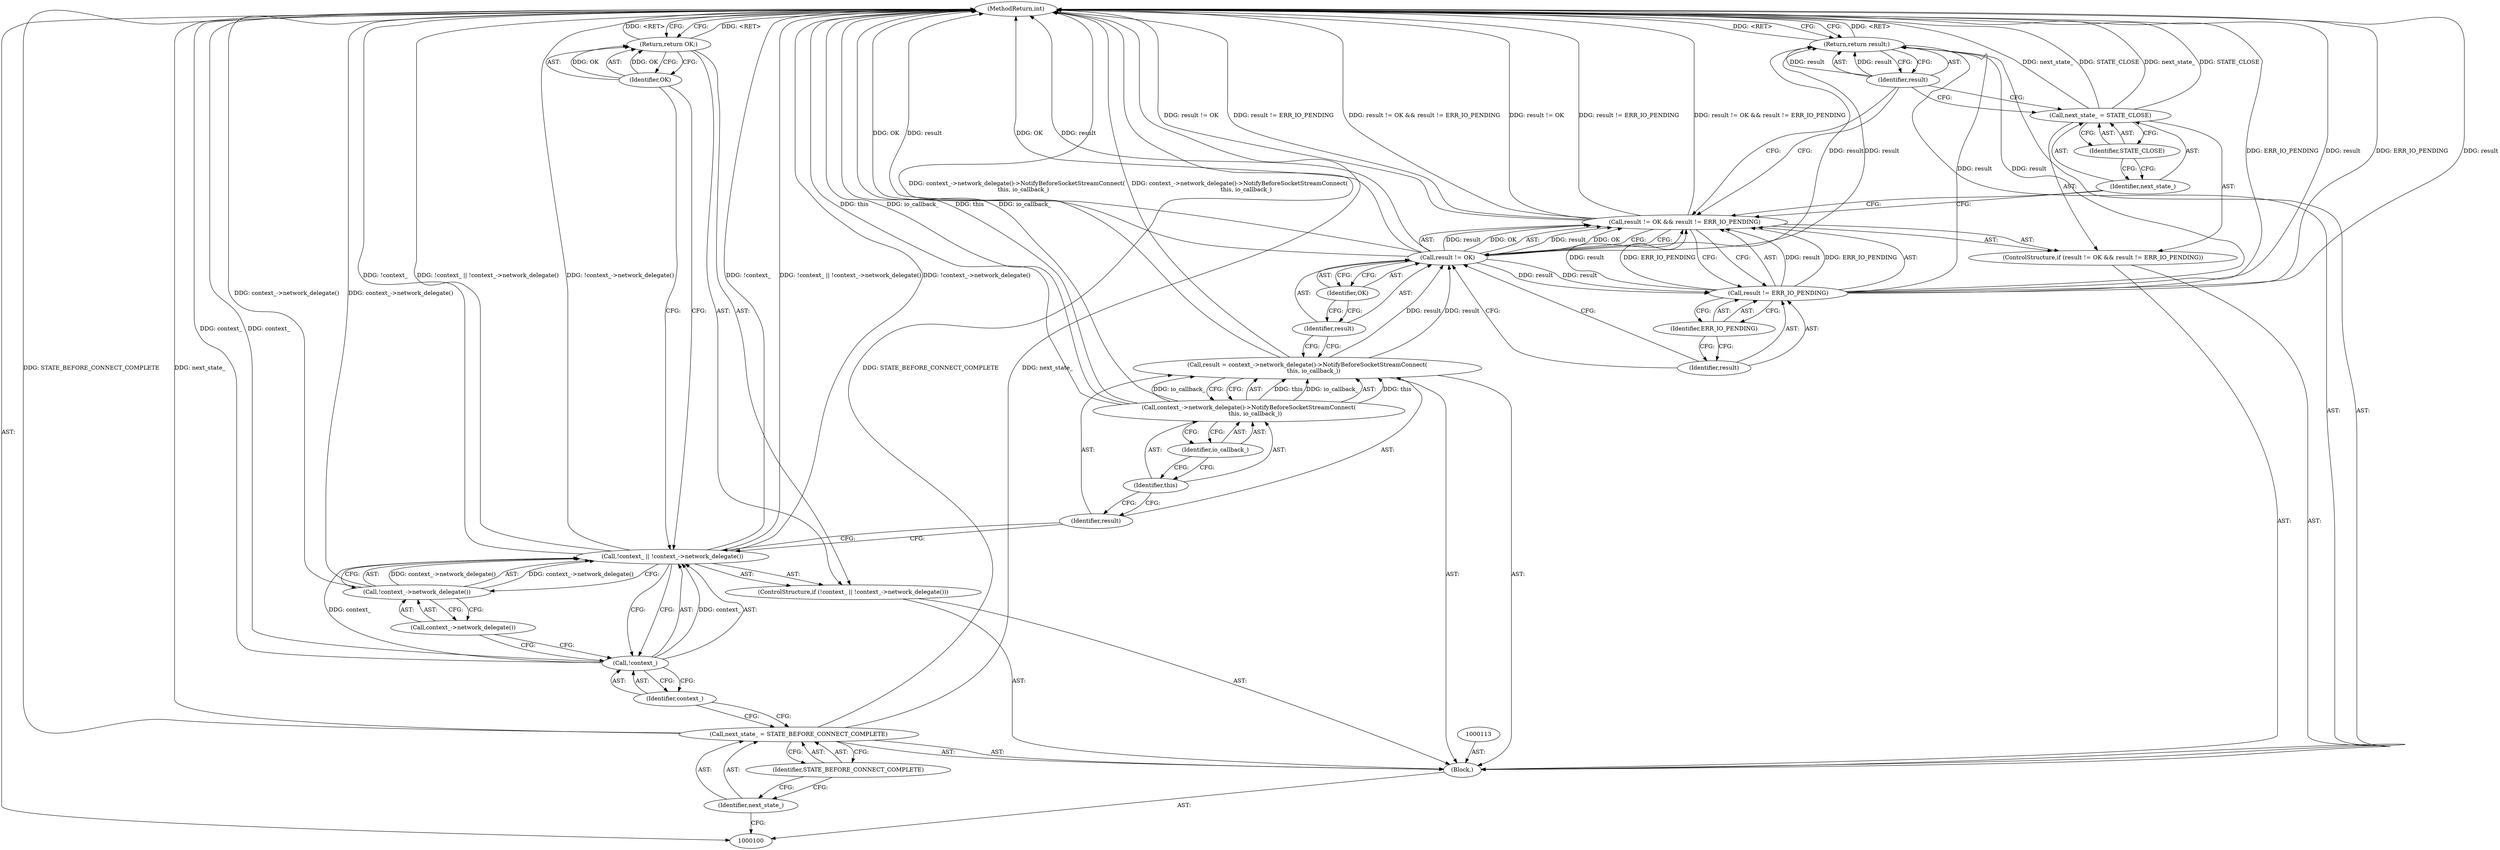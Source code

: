 digraph "0_Chrome_ca8cc70b2de822b939f87effc7c2b83bac280a44_2" {
"1000132" [label="(MethodReturn,int)"];
"1000101" [label="(Block,)"];
"1000130" [label="(Return,return result;)"];
"1000131" [label="(Identifier,result)"];
"1000104" [label="(Identifier,STATE_BEFORE_CONNECT_COMPLETE)"];
"1000102" [label="(Call,next_state_ = STATE_BEFORE_CONNECT_COMPLETE)"];
"1000103" [label="(Identifier,next_state_)"];
"1000109" [label="(Call,!context_->network_delegate())"];
"1000105" [label="(ControlStructure,if (!context_ || !context_->network_delegate()))"];
"1000110" [label="(Call,context_->network_delegate())"];
"1000106" [label="(Call,!context_ || !context_->network_delegate())"];
"1000107" [label="(Call,!context_)"];
"1000108" [label="(Identifier,context_)"];
"1000112" [label="(Identifier,OK)"];
"1000111" [label="(Return,return OK;)"];
"1000116" [label="(Call,context_->network_delegate()->NotifyBeforeSocketStreamConnect(\n       this, io_callback_))"];
"1000114" [label="(Call,result = context_->network_delegate()->NotifyBeforeSocketStreamConnect(\n       this, io_callback_))"];
"1000115" [label="(Identifier,result)"];
"1000118" [label="(Identifier,io_callback_)"];
"1000117" [label="(Identifier,this)"];
"1000123" [label="(Identifier,OK)"];
"1000119" [label="(ControlStructure,if (result != OK && result != ERR_IO_PENDING))"];
"1000124" [label="(Call,result != ERR_IO_PENDING)"];
"1000125" [label="(Identifier,result)"];
"1000126" [label="(Identifier,ERR_IO_PENDING)"];
"1000120" [label="(Call,result != OK && result != ERR_IO_PENDING)"];
"1000121" [label="(Call,result != OK)"];
"1000122" [label="(Identifier,result)"];
"1000129" [label="(Identifier,STATE_CLOSE)"];
"1000127" [label="(Call,next_state_ = STATE_CLOSE)"];
"1000128" [label="(Identifier,next_state_)"];
"1000132" -> "1000100"  [label="AST: "];
"1000132" -> "1000111"  [label="CFG: "];
"1000132" -> "1000130"  [label="CFG: "];
"1000111" -> "1000132"  [label="DDG: <RET>"];
"1000116" -> "1000132"  [label="DDG: this"];
"1000116" -> "1000132"  [label="DDG: io_callback_"];
"1000124" -> "1000132"  [label="DDG: ERR_IO_PENDING"];
"1000124" -> "1000132"  [label="DDG: result"];
"1000107" -> "1000132"  [label="DDG: context_"];
"1000106" -> "1000132"  [label="DDG: !context_"];
"1000106" -> "1000132"  [label="DDG: !context_ || !context_->network_delegate()"];
"1000106" -> "1000132"  [label="DDG: !context_->network_delegate()"];
"1000102" -> "1000132"  [label="DDG: STATE_BEFORE_CONNECT_COMPLETE"];
"1000102" -> "1000132"  [label="DDG: next_state_"];
"1000121" -> "1000132"  [label="DDG: OK"];
"1000121" -> "1000132"  [label="DDG: result"];
"1000120" -> "1000132"  [label="DDG: result != OK"];
"1000120" -> "1000132"  [label="DDG: result != ERR_IO_PENDING"];
"1000120" -> "1000132"  [label="DDG: result != OK && result != ERR_IO_PENDING"];
"1000127" -> "1000132"  [label="DDG: next_state_"];
"1000127" -> "1000132"  [label="DDG: STATE_CLOSE"];
"1000114" -> "1000132"  [label="DDG: context_->network_delegate()->NotifyBeforeSocketStreamConnect(\n       this, io_callback_)"];
"1000109" -> "1000132"  [label="DDG: context_->network_delegate()"];
"1000130" -> "1000132"  [label="DDG: <RET>"];
"1000101" -> "1000100"  [label="AST: "];
"1000102" -> "1000101"  [label="AST: "];
"1000105" -> "1000101"  [label="AST: "];
"1000113" -> "1000101"  [label="AST: "];
"1000114" -> "1000101"  [label="AST: "];
"1000119" -> "1000101"  [label="AST: "];
"1000130" -> "1000101"  [label="AST: "];
"1000130" -> "1000101"  [label="AST: "];
"1000130" -> "1000131"  [label="CFG: "];
"1000131" -> "1000130"  [label="AST: "];
"1000132" -> "1000130"  [label="CFG: "];
"1000130" -> "1000132"  [label="DDG: <RET>"];
"1000131" -> "1000130"  [label="DDG: result"];
"1000124" -> "1000130"  [label="DDG: result"];
"1000121" -> "1000130"  [label="DDG: result"];
"1000131" -> "1000130"  [label="AST: "];
"1000131" -> "1000127"  [label="CFG: "];
"1000131" -> "1000120"  [label="CFG: "];
"1000130" -> "1000131"  [label="CFG: "];
"1000131" -> "1000130"  [label="DDG: result"];
"1000104" -> "1000102"  [label="AST: "];
"1000104" -> "1000103"  [label="CFG: "];
"1000102" -> "1000104"  [label="CFG: "];
"1000102" -> "1000101"  [label="AST: "];
"1000102" -> "1000104"  [label="CFG: "];
"1000103" -> "1000102"  [label="AST: "];
"1000104" -> "1000102"  [label="AST: "];
"1000108" -> "1000102"  [label="CFG: "];
"1000102" -> "1000132"  [label="DDG: STATE_BEFORE_CONNECT_COMPLETE"];
"1000102" -> "1000132"  [label="DDG: next_state_"];
"1000103" -> "1000102"  [label="AST: "];
"1000103" -> "1000100"  [label="CFG: "];
"1000104" -> "1000103"  [label="CFG: "];
"1000109" -> "1000106"  [label="AST: "];
"1000109" -> "1000110"  [label="CFG: "];
"1000110" -> "1000109"  [label="AST: "];
"1000106" -> "1000109"  [label="CFG: "];
"1000109" -> "1000132"  [label="DDG: context_->network_delegate()"];
"1000109" -> "1000106"  [label="DDG: context_->network_delegate()"];
"1000105" -> "1000101"  [label="AST: "];
"1000106" -> "1000105"  [label="AST: "];
"1000111" -> "1000105"  [label="AST: "];
"1000110" -> "1000109"  [label="AST: "];
"1000110" -> "1000107"  [label="CFG: "];
"1000109" -> "1000110"  [label="CFG: "];
"1000106" -> "1000105"  [label="AST: "];
"1000106" -> "1000107"  [label="CFG: "];
"1000106" -> "1000109"  [label="CFG: "];
"1000107" -> "1000106"  [label="AST: "];
"1000109" -> "1000106"  [label="AST: "];
"1000112" -> "1000106"  [label="CFG: "];
"1000115" -> "1000106"  [label="CFG: "];
"1000106" -> "1000132"  [label="DDG: !context_"];
"1000106" -> "1000132"  [label="DDG: !context_ || !context_->network_delegate()"];
"1000106" -> "1000132"  [label="DDG: !context_->network_delegate()"];
"1000107" -> "1000106"  [label="DDG: context_"];
"1000109" -> "1000106"  [label="DDG: context_->network_delegate()"];
"1000107" -> "1000106"  [label="AST: "];
"1000107" -> "1000108"  [label="CFG: "];
"1000108" -> "1000107"  [label="AST: "];
"1000110" -> "1000107"  [label="CFG: "];
"1000106" -> "1000107"  [label="CFG: "];
"1000107" -> "1000132"  [label="DDG: context_"];
"1000107" -> "1000106"  [label="DDG: context_"];
"1000108" -> "1000107"  [label="AST: "];
"1000108" -> "1000102"  [label="CFG: "];
"1000107" -> "1000108"  [label="CFG: "];
"1000112" -> "1000111"  [label="AST: "];
"1000112" -> "1000106"  [label="CFG: "];
"1000111" -> "1000112"  [label="CFG: "];
"1000112" -> "1000111"  [label="DDG: OK"];
"1000111" -> "1000105"  [label="AST: "];
"1000111" -> "1000112"  [label="CFG: "];
"1000112" -> "1000111"  [label="AST: "];
"1000132" -> "1000111"  [label="CFG: "];
"1000111" -> "1000132"  [label="DDG: <RET>"];
"1000112" -> "1000111"  [label="DDG: OK"];
"1000116" -> "1000114"  [label="AST: "];
"1000116" -> "1000118"  [label="CFG: "];
"1000117" -> "1000116"  [label="AST: "];
"1000118" -> "1000116"  [label="AST: "];
"1000114" -> "1000116"  [label="CFG: "];
"1000116" -> "1000132"  [label="DDG: this"];
"1000116" -> "1000132"  [label="DDG: io_callback_"];
"1000116" -> "1000114"  [label="DDG: this"];
"1000116" -> "1000114"  [label="DDG: io_callback_"];
"1000114" -> "1000101"  [label="AST: "];
"1000114" -> "1000116"  [label="CFG: "];
"1000115" -> "1000114"  [label="AST: "];
"1000116" -> "1000114"  [label="AST: "];
"1000122" -> "1000114"  [label="CFG: "];
"1000114" -> "1000132"  [label="DDG: context_->network_delegate()->NotifyBeforeSocketStreamConnect(\n       this, io_callback_)"];
"1000116" -> "1000114"  [label="DDG: this"];
"1000116" -> "1000114"  [label="DDG: io_callback_"];
"1000114" -> "1000121"  [label="DDG: result"];
"1000115" -> "1000114"  [label="AST: "];
"1000115" -> "1000106"  [label="CFG: "];
"1000117" -> "1000115"  [label="CFG: "];
"1000118" -> "1000116"  [label="AST: "];
"1000118" -> "1000117"  [label="CFG: "];
"1000116" -> "1000118"  [label="CFG: "];
"1000117" -> "1000116"  [label="AST: "];
"1000117" -> "1000115"  [label="CFG: "];
"1000118" -> "1000117"  [label="CFG: "];
"1000123" -> "1000121"  [label="AST: "];
"1000123" -> "1000122"  [label="CFG: "];
"1000121" -> "1000123"  [label="CFG: "];
"1000119" -> "1000101"  [label="AST: "];
"1000120" -> "1000119"  [label="AST: "];
"1000127" -> "1000119"  [label="AST: "];
"1000124" -> "1000120"  [label="AST: "];
"1000124" -> "1000126"  [label="CFG: "];
"1000125" -> "1000124"  [label="AST: "];
"1000126" -> "1000124"  [label="AST: "];
"1000120" -> "1000124"  [label="CFG: "];
"1000124" -> "1000132"  [label="DDG: ERR_IO_PENDING"];
"1000124" -> "1000132"  [label="DDG: result"];
"1000124" -> "1000120"  [label="DDG: result"];
"1000124" -> "1000120"  [label="DDG: ERR_IO_PENDING"];
"1000121" -> "1000124"  [label="DDG: result"];
"1000124" -> "1000130"  [label="DDG: result"];
"1000125" -> "1000124"  [label="AST: "];
"1000125" -> "1000121"  [label="CFG: "];
"1000126" -> "1000125"  [label="CFG: "];
"1000126" -> "1000124"  [label="AST: "];
"1000126" -> "1000125"  [label="CFG: "];
"1000124" -> "1000126"  [label="CFG: "];
"1000120" -> "1000119"  [label="AST: "];
"1000120" -> "1000121"  [label="CFG: "];
"1000120" -> "1000124"  [label="CFG: "];
"1000121" -> "1000120"  [label="AST: "];
"1000124" -> "1000120"  [label="AST: "];
"1000128" -> "1000120"  [label="CFG: "];
"1000131" -> "1000120"  [label="CFG: "];
"1000120" -> "1000132"  [label="DDG: result != OK"];
"1000120" -> "1000132"  [label="DDG: result != ERR_IO_PENDING"];
"1000120" -> "1000132"  [label="DDG: result != OK && result != ERR_IO_PENDING"];
"1000121" -> "1000120"  [label="DDG: result"];
"1000121" -> "1000120"  [label="DDG: OK"];
"1000124" -> "1000120"  [label="DDG: result"];
"1000124" -> "1000120"  [label="DDG: ERR_IO_PENDING"];
"1000121" -> "1000120"  [label="AST: "];
"1000121" -> "1000123"  [label="CFG: "];
"1000122" -> "1000121"  [label="AST: "];
"1000123" -> "1000121"  [label="AST: "];
"1000125" -> "1000121"  [label="CFG: "];
"1000120" -> "1000121"  [label="CFG: "];
"1000121" -> "1000132"  [label="DDG: OK"];
"1000121" -> "1000132"  [label="DDG: result"];
"1000121" -> "1000120"  [label="DDG: result"];
"1000121" -> "1000120"  [label="DDG: OK"];
"1000114" -> "1000121"  [label="DDG: result"];
"1000121" -> "1000124"  [label="DDG: result"];
"1000121" -> "1000130"  [label="DDG: result"];
"1000122" -> "1000121"  [label="AST: "];
"1000122" -> "1000114"  [label="CFG: "];
"1000123" -> "1000122"  [label="CFG: "];
"1000129" -> "1000127"  [label="AST: "];
"1000129" -> "1000128"  [label="CFG: "];
"1000127" -> "1000129"  [label="CFG: "];
"1000127" -> "1000119"  [label="AST: "];
"1000127" -> "1000129"  [label="CFG: "];
"1000128" -> "1000127"  [label="AST: "];
"1000129" -> "1000127"  [label="AST: "];
"1000131" -> "1000127"  [label="CFG: "];
"1000127" -> "1000132"  [label="DDG: next_state_"];
"1000127" -> "1000132"  [label="DDG: STATE_CLOSE"];
"1000128" -> "1000127"  [label="AST: "];
"1000128" -> "1000120"  [label="CFG: "];
"1000129" -> "1000128"  [label="CFG: "];
}
